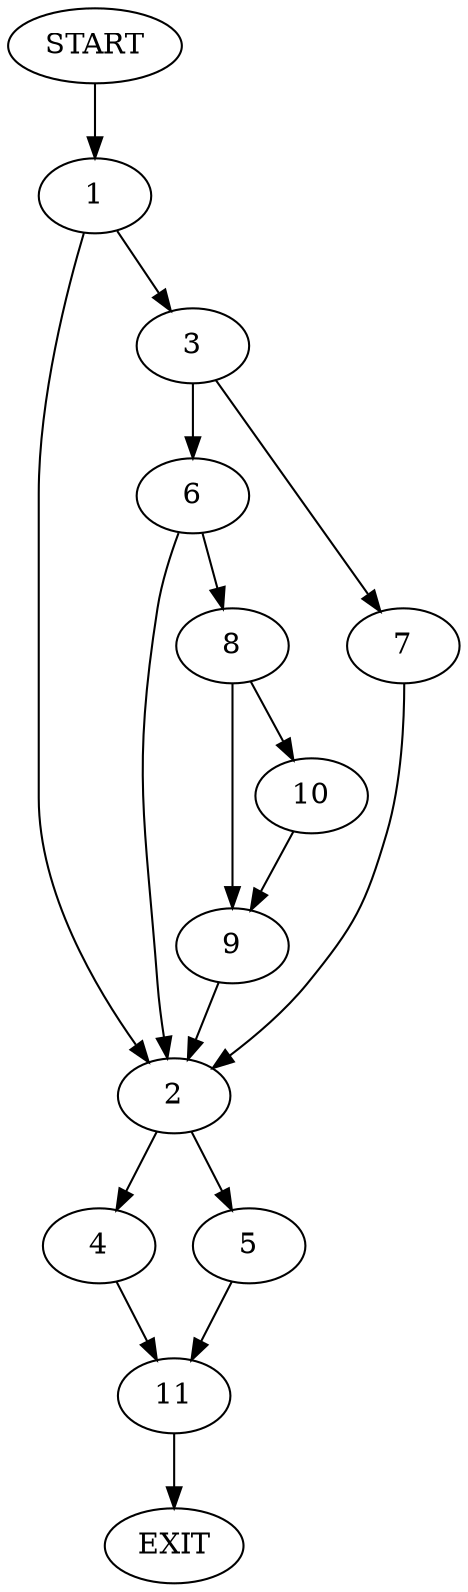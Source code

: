 digraph {
0 [label="START"]
12 [label="EXIT"]
0 -> 1
1 -> 2
1 -> 3
2 -> 4
2 -> 5
3 -> 6
3 -> 7
7 -> 2
6 -> 8
6 -> 2
8 -> 9
8 -> 10
9 -> 2
10 -> 9
4 -> 11
5 -> 11
11 -> 12
}
